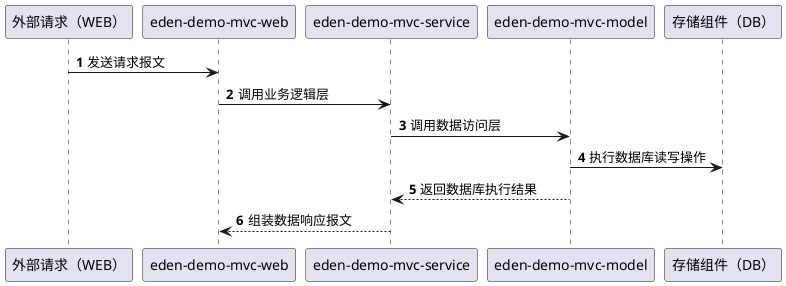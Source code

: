@startuml

autonumber

"外部请求（WEB）" -> "eden-demo-mvc-web": 发送请求报文
"eden-demo-mvc-web" -> "eden-demo-mvc-service": 调用业务逻辑层
"eden-demo-mvc-service" -> "eden-demo-mvc-model": 调用数据访问层
"eden-demo-mvc-model" -> "存储组件（DB）": 执行数据库读写操作
"eden-demo-mvc-model" --> "eden-demo-mvc-service": 返回数据库执行结果
"eden-demo-mvc-service" --> "eden-demo-mvc-web": 组装数据响应报文

@enduml
